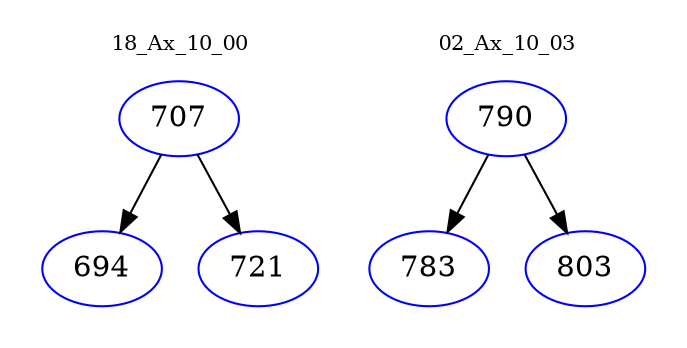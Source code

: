 digraph{
subgraph cluster_0 {
color = white
label = "18_Ax_10_00";
fontsize=10;
T0_707 [label="707", color="blue"]
T0_707 -> T0_694 [color="black"]
T0_694 [label="694", color="blue"]
T0_707 -> T0_721 [color="black"]
T0_721 [label="721", color="blue"]
}
subgraph cluster_1 {
color = white
label = "02_Ax_10_03";
fontsize=10;
T1_790 [label="790", color="blue"]
T1_790 -> T1_783 [color="black"]
T1_783 [label="783", color="blue"]
T1_790 -> T1_803 [color="black"]
T1_803 [label="803", color="blue"]
}
}
